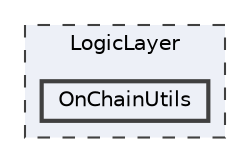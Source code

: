 digraph "LogicLayer/OnChainUtils"
{
 // LATEX_PDF_SIZE
  bgcolor="transparent";
  edge [fontname=Helvetica,fontsize=10,labelfontname=Helvetica,labelfontsize=10];
  node [fontname=Helvetica,fontsize=10,shape=box,height=0.2,width=0.4];
  compound=true
  subgraph clusterdir_302d87c9eb40d44ee4a2be45bb653347 {
    graph [ bgcolor="#edf0f7", pencolor="grey25", label="LogicLayer", fontname=Helvetica,fontsize=10 style="filled,dashed", URL="dir_302d87c9eb40d44ee4a2be45bb653347.html",tooltip=""]
  dir_11c81565e5640c2bb654e7b4268f659f [label="OnChainUtils", fillcolor="#edf0f7", color="grey25", style="filled,bold", URL="dir_11c81565e5640c2bb654e7b4268f659f.html",tooltip=""];
  }
}
